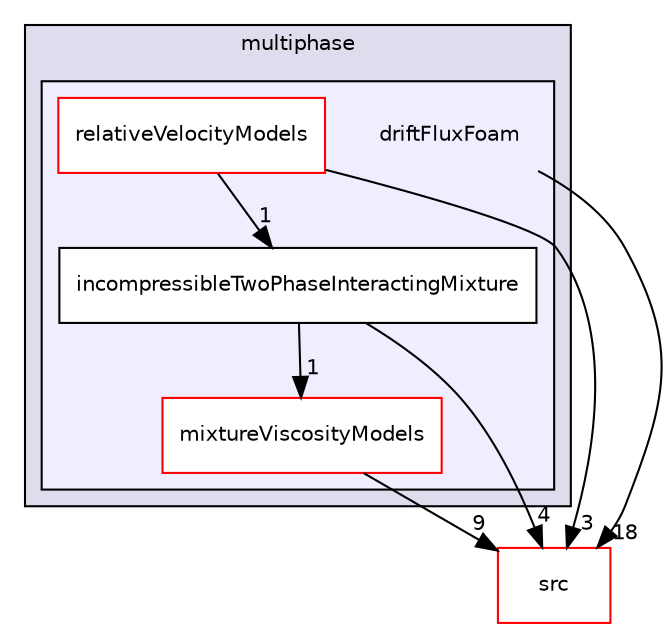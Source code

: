 digraph "applications/solvers/multiphase/driftFluxFoam" {
  bgcolor=transparent;
  compound=true
  node [ fontsize="10", fontname="Helvetica"];
  edge [ labelfontsize="10", labelfontname="Helvetica"];
  subgraph clusterdir_d62a5a20700de1cb9696e405d497a576 {
    graph [ bgcolor="#ddddee", pencolor="black", label="multiphase" fontname="Helvetica", fontsize="10", URL="dir_d62a5a20700de1cb9696e405d497a576.html"]
  subgraph clusterdir_0c082c89dfcc226032574eee25dcdb41 {
    graph [ bgcolor="#eeeeff", pencolor="black", label="" URL="dir_0c082c89dfcc226032574eee25dcdb41.html"];
    dir_0c082c89dfcc226032574eee25dcdb41 [shape=plaintext label="driftFluxFoam"];
    dir_e0b47a3648811f68d5a37c88ffdb183a [shape=box label="incompressibleTwoPhaseInteractingMixture" color="black" fillcolor="white" style="filled" URL="dir_e0b47a3648811f68d5a37c88ffdb183a.html"];
    dir_86eef1904a5ad7add78c6b09bd981540 [shape=box label="mixtureViscosityModels" color="red" fillcolor="white" style="filled" URL="dir_86eef1904a5ad7add78c6b09bd981540.html"];
    dir_6785f5d6f26af236cd0d743b0d7f771e [shape=box label="relativeVelocityModels" color="red" fillcolor="white" style="filled" URL="dir_6785f5d6f26af236cd0d743b0d7f771e.html"];
  }
  }
  dir_68267d1309a1af8e8297ef4c3efbcdba [shape=box label="src" color="red" URL="dir_68267d1309a1af8e8297ef4c3efbcdba.html"];
  dir_6785f5d6f26af236cd0d743b0d7f771e->dir_68267d1309a1af8e8297ef4c3efbcdba [headlabel="3", labeldistance=1.5 headhref="dir_000155_000736.html"];
  dir_6785f5d6f26af236cd0d743b0d7f771e->dir_e0b47a3648811f68d5a37c88ffdb183a [headlabel="1", labeldistance=1.5 headhref="dir_000155_000149.html"];
  dir_86eef1904a5ad7add78c6b09bd981540->dir_68267d1309a1af8e8297ef4c3efbcdba [headlabel="9", labeldistance=1.5 headhref="dir_000150_000736.html"];
  dir_e0b47a3648811f68d5a37c88ffdb183a->dir_68267d1309a1af8e8297ef4c3efbcdba [headlabel="4", labeldistance=1.5 headhref="dir_000149_000736.html"];
  dir_e0b47a3648811f68d5a37c88ffdb183a->dir_86eef1904a5ad7add78c6b09bd981540 [headlabel="1", labeldistance=1.5 headhref="dir_000149_000150.html"];
  dir_0c082c89dfcc226032574eee25dcdb41->dir_68267d1309a1af8e8297ef4c3efbcdba [headlabel="18", labeldistance=1.5 headhref="dir_000056_000736.html"];
}
